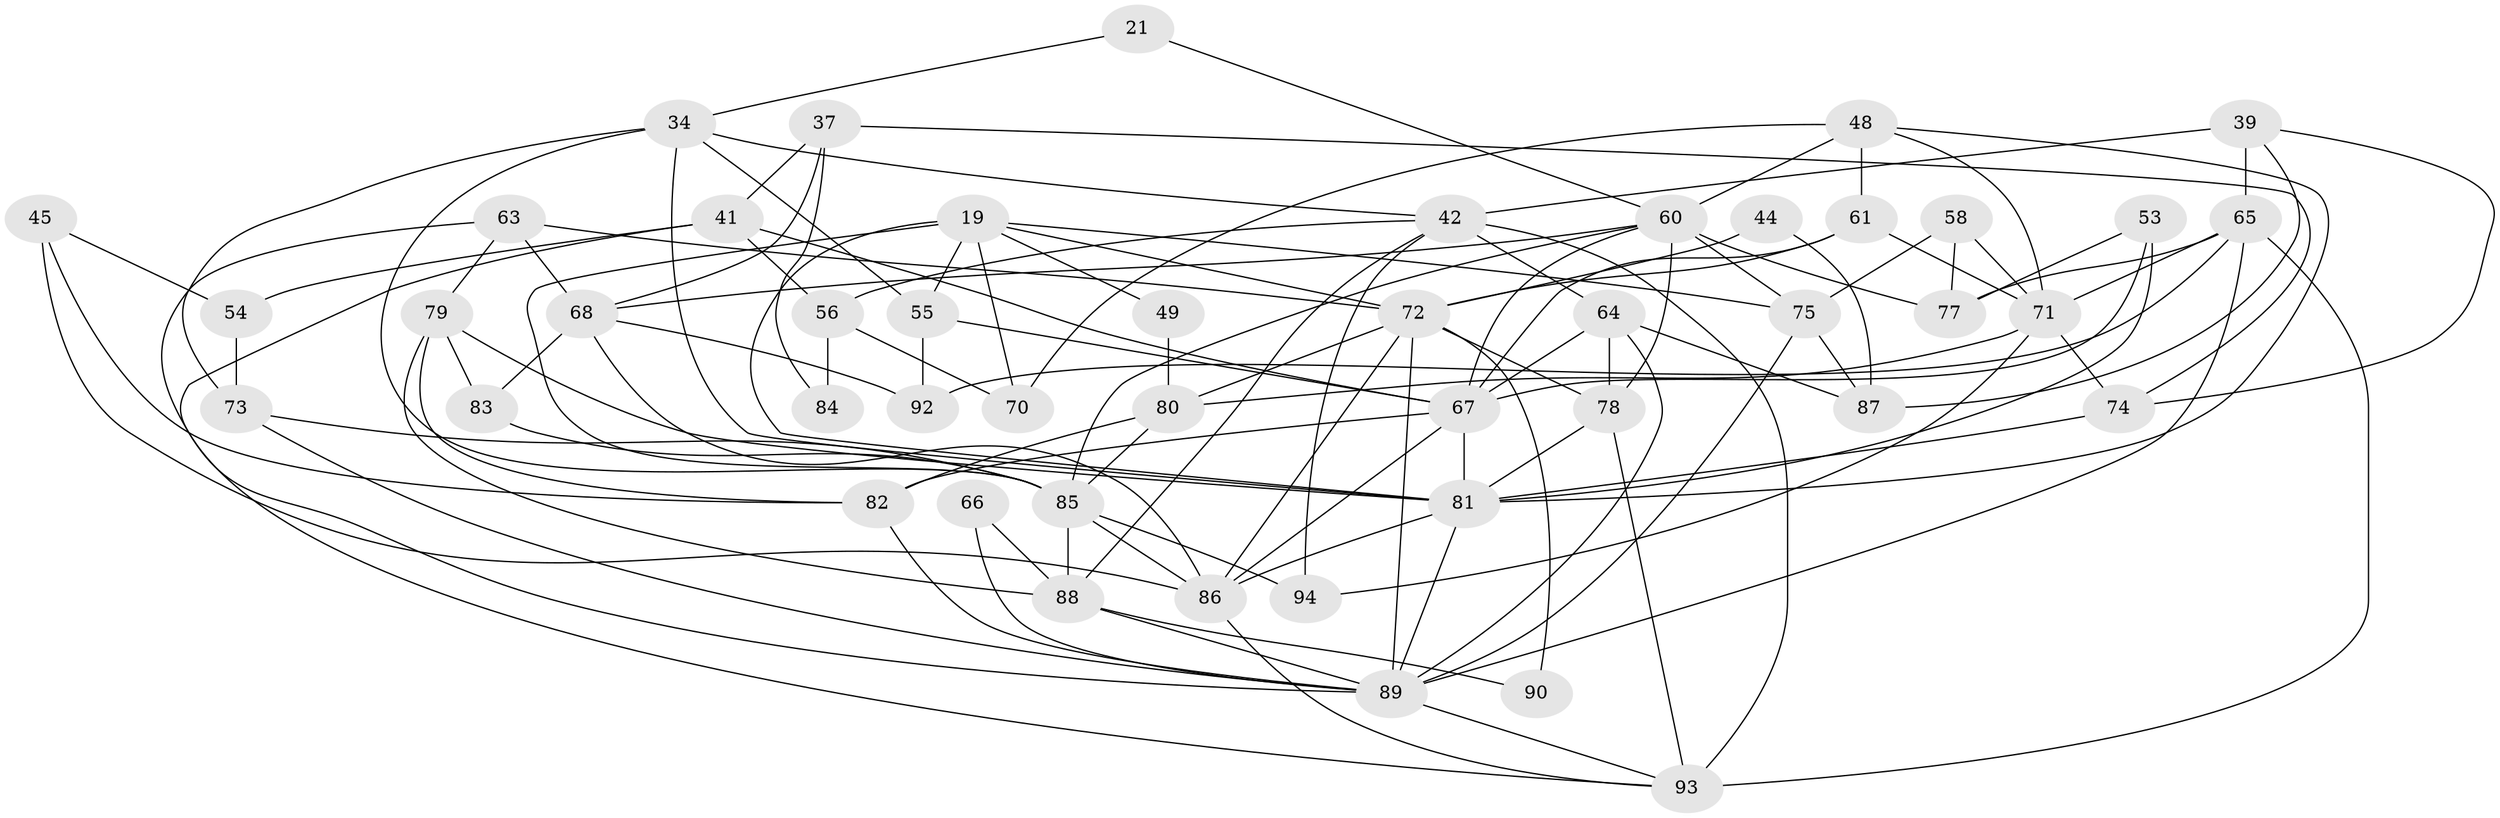 // original degree distribution, {6: 0.11702127659574468, 3: 0.2872340425531915, 4: 0.2127659574468085, 5: 0.23404255319148937, 7: 0.010638297872340425, 2: 0.1276595744680851, 8: 0.010638297872340425}
// Generated by graph-tools (version 1.1) at 2025/52/03/04/25 21:52:21]
// undirected, 47 vertices, 115 edges
graph export_dot {
graph [start="1"]
  node [color=gray90,style=filled];
  19 [super="+3+11"];
  21;
  34 [super="+10"];
  37;
  39;
  41;
  42 [super="+25"];
  44;
  45;
  48 [super="+47+9"];
  49;
  53 [super="+22"];
  54;
  55 [super="+15"];
  56 [super="+51"];
  58;
  60 [super="+23"];
  61 [super="+12"];
  63;
  64 [super="+38"];
  65 [super="+8+28"];
  66;
  67 [super="+33+13"];
  68 [super="+32"];
  70 [super="+17"];
  71 [super="+69"];
  72 [super="+5+46"];
  73 [super="+7"];
  74;
  75 [super="+29+30"];
  77 [super="+27"];
  78;
  79 [super="+16"];
  80 [super="+76"];
  81 [super="+62+35"];
  82 [super="+20"];
  83;
  84;
  85 [super="+36+57"];
  86 [super="+59"];
  87;
  88 [super="+4+50"];
  89 [super="+52+43+31"];
  90;
  92;
  93 [super="+91"];
  94;
  19 -- 55;
  19 -- 85 [weight=2];
  19 -- 75;
  19 -- 72 [weight=2];
  19 -- 81 [weight=2];
  19 -- 49;
  19 -- 70;
  21 -- 34;
  21 -- 60;
  34 -- 81 [weight=2];
  34 -- 85;
  34 -- 55 [weight=2];
  34 -- 73;
  34 -- 42;
  37 -- 41;
  37 -- 68;
  37 -- 74;
  37 -- 84;
  39 -- 65 [weight=2];
  39 -- 74;
  39 -- 42;
  39 -- 87;
  41 -- 67;
  41 -- 93;
  41 -- 54;
  41 -- 56 [weight=2];
  42 -- 94;
  42 -- 64;
  42 -- 56;
  42 -- 88;
  42 -- 93 [weight=2];
  44 -- 87;
  44 -- 72;
  45 -- 86;
  45 -- 82;
  45 -- 54;
  48 -- 60;
  48 -- 81 [weight=2];
  48 -- 61 [weight=2];
  48 -- 71;
  48 -- 70;
  49 -- 80;
  53 -- 81;
  53 -- 67;
  53 -- 77;
  54 -- 73;
  55 -- 92 [weight=2];
  55 -- 67 [weight=2];
  56 -- 84;
  56 -- 70;
  58 -- 71 [weight=2];
  58 -- 77 [weight=2];
  58 -- 75;
  60 -- 68;
  60 -- 75 [weight=2];
  60 -- 77;
  60 -- 67;
  60 -- 78;
  60 -- 85;
  61 -- 72;
  61 -- 67;
  61 -- 71;
  63 -- 68;
  63 -- 79;
  63 -- 72;
  63 -- 89;
  64 -- 67 [weight=2];
  64 -- 87;
  64 -- 89;
  64 -- 78;
  65 -- 77;
  65 -- 92;
  65 -- 71;
  65 -- 93;
  65 -- 89;
  66 -- 88;
  66 -- 89;
  67 -- 81;
  67 -- 82;
  67 -- 86;
  68 -- 92 [weight=2];
  68 -- 83;
  68 -- 86;
  71 -- 94;
  71 -- 80 [weight=2];
  71 -- 74;
  72 -- 78;
  72 -- 90;
  72 -- 80 [weight=2];
  72 -- 86;
  72 -- 89;
  73 -- 85 [weight=2];
  73 -- 89;
  74 -- 81;
  75 -- 87;
  75 -- 89;
  78 -- 81 [weight=2];
  78 -- 93;
  79 -- 83;
  79 -- 81 [weight=2];
  79 -- 88;
  79 -- 82;
  80 -- 82;
  80 -- 85;
  81 -- 86;
  81 -- 89 [weight=2];
  82 -- 89 [weight=2];
  83 -- 85;
  85 -- 86;
  85 -- 88 [weight=3];
  85 -- 94;
  86 -- 93;
  88 -- 89;
  88 -- 90;
  89 -- 93;
}
